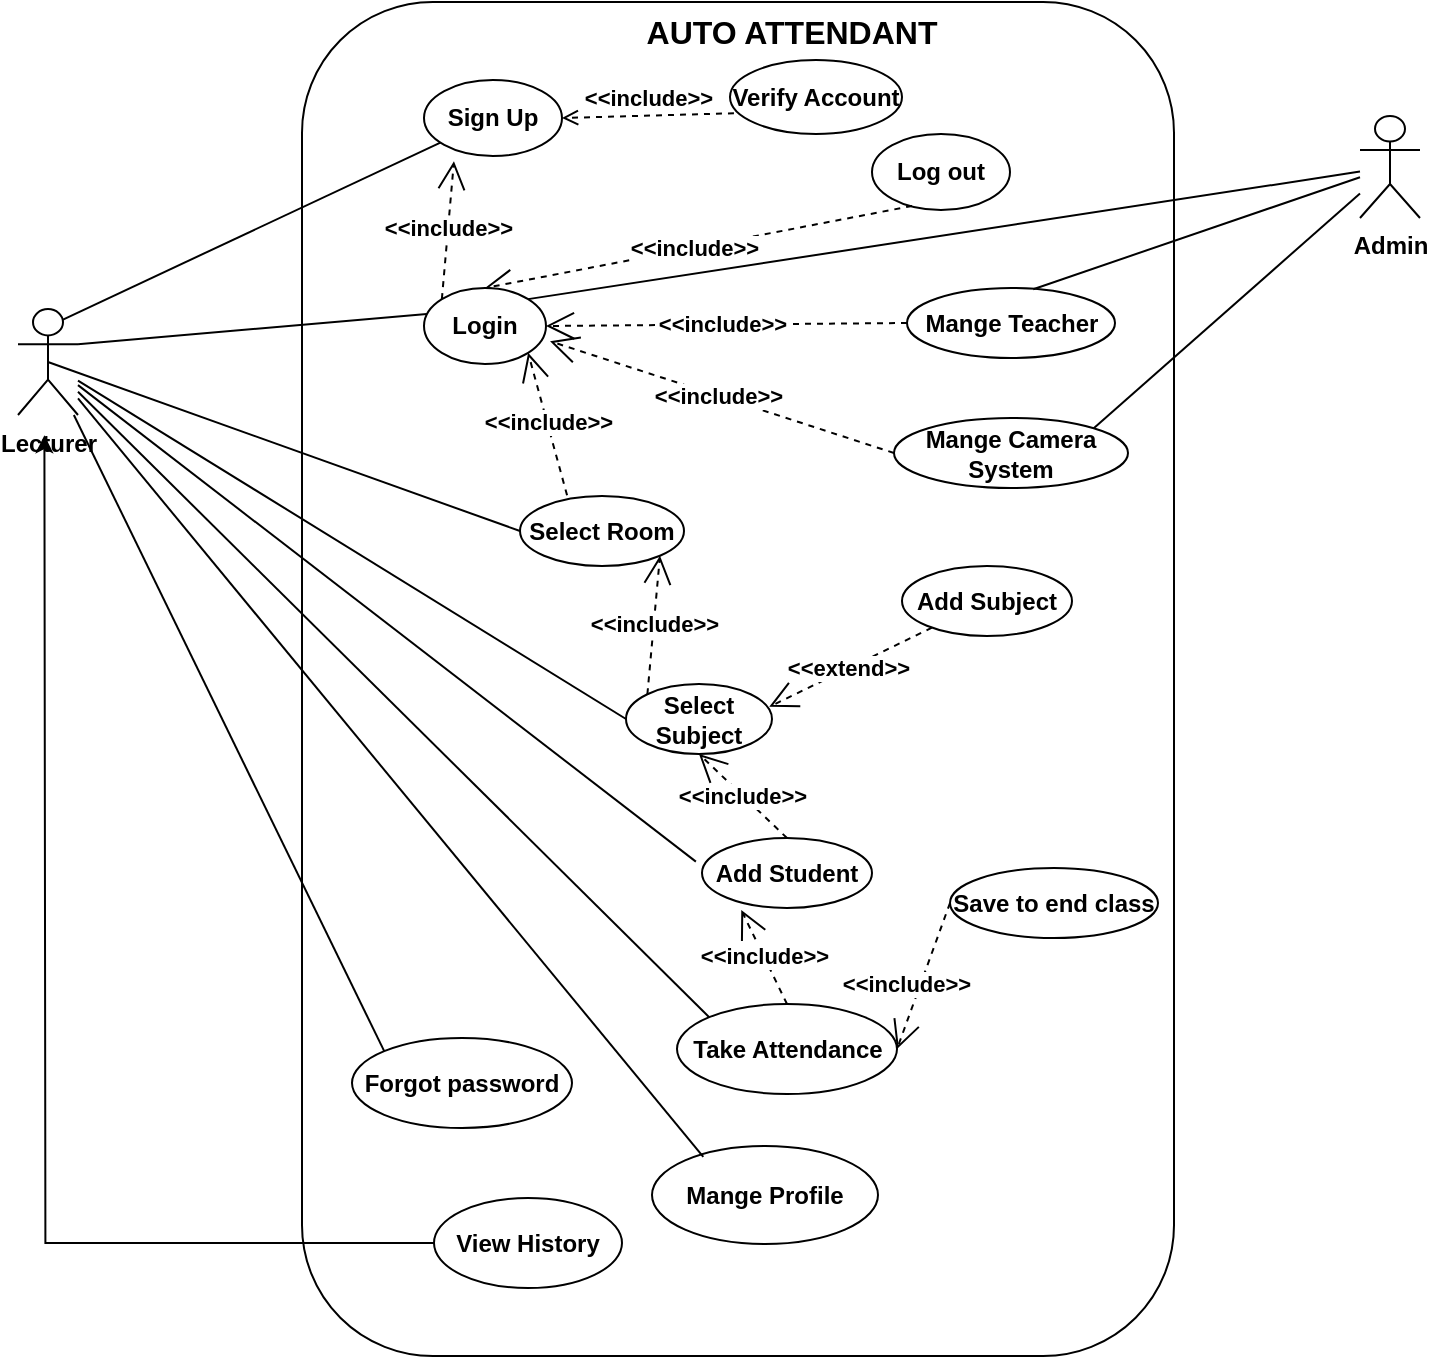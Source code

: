 <mxfile version="14.7.3" type="device"><diagram id="AMaNmGWPTcCbJ4yzSaIr" name="Page-1"><mxGraphModel dx="1038" dy="560" grid="0" gridSize="10" guides="1" tooltips="1" connect="1" arrows="1" fold="1" page="1" pageScale="1" pageWidth="827" pageHeight="1169" math="0" shadow="0"><root><mxCell id="0"/><mxCell id="1" parent="0"/><mxCell id="StNiWIDxFak-yXOfjpbf-3" value="" style="rounded=1;whiteSpace=wrap;html=1;fontStyle=1" parent="1" vertex="1"><mxGeometry x="218" y="24" width="436" height="677" as="geometry"/></mxCell><mxCell id="StNiWIDxFak-yXOfjpbf-4" value="&lt;span&gt;&lt;font style=&quot;font-size: 16px&quot;&gt;AUTO ATTENDANT&lt;/font&gt;&lt;/span&gt;" style="text;html=1;strokeColor=none;fillColor=none;align=center;verticalAlign=middle;whiteSpace=wrap;rounded=0;fontStyle=1" parent="1" vertex="1"><mxGeometry x="380" y="29" width="166" height="20" as="geometry"/></mxCell><mxCell id="StNiWIDxFak-yXOfjpbf-6" value="Admin" style="shape=umlActor;verticalLabelPosition=bottom;verticalAlign=top;html=1;outlineConnect=0;fontStyle=1" parent="1" vertex="1"><mxGeometry x="747" y="81" width="30" height="51" as="geometry"/></mxCell><mxCell id="StNiWIDxFak-yXOfjpbf-7" value="Lecturer" style="shape=umlActor;verticalLabelPosition=bottom;verticalAlign=top;html=1;outlineConnect=0;fontStyle=1" parent="1" vertex="1"><mxGeometry x="76" y="177.5" width="30" height="53" as="geometry"/></mxCell><mxCell id="StNiWIDxFak-yXOfjpbf-15" value="" style="endArrow=none;html=1;entryX=0.023;entryY=0.342;entryDx=0;entryDy=0;fontStyle=1;exitX=1;exitY=0.333;exitDx=0;exitDy=0;exitPerimeter=0;entryPerimeter=0;" parent="1" source="StNiWIDxFak-yXOfjpbf-7" target="StNiWIDxFak-yXOfjpbf-65" edge="1"><mxGeometry width="50" height="50" relative="1" as="geometry"><mxPoint x="166" y="142" as="sourcePoint"/><mxPoint x="281" y="187.5" as="targetPoint"/></mxGeometry></mxCell><mxCell id="StNiWIDxFak-yXOfjpbf-16" value="&lt;span&gt;Sign Up&lt;/span&gt;" style="ellipse;whiteSpace=wrap;html=1;fontStyle=1" parent="1" vertex="1"><mxGeometry x="279" y="63" width="69" height="38" as="geometry"/></mxCell><mxCell id="StNiWIDxFak-yXOfjpbf-22" value="&amp;lt;&amp;lt;include&amp;gt;&amp;gt;" style="endArrow=open;endSize=12;dashed=1;html=1;exitX=0;exitY=0;exitDx=0;exitDy=0;entryX=0.217;entryY=1.068;entryDx=0;entryDy=0;fontStyle=1;entryPerimeter=0;" parent="1" source="StNiWIDxFak-yXOfjpbf-65" target="StNiWIDxFak-yXOfjpbf-16" edge="1"><mxGeometry x="0.025" width="160" relative="1" as="geometry"><mxPoint x="288.899" y="176.014" as="sourcePoint"/><mxPoint x="349" y="148" as="targetPoint"/><mxPoint as="offset"/></mxGeometry></mxCell><mxCell id="StNiWIDxFak-yXOfjpbf-23" value="" style="endArrow=none;html=1;fontStyle=1;exitX=0.75;exitY=0.1;exitDx=0;exitDy=0;exitPerimeter=0;" parent="1" source="StNiWIDxFak-yXOfjpbf-7" target="StNiWIDxFak-yXOfjpbf-16" edge="1"><mxGeometry width="50" height="50" relative="1" as="geometry"><mxPoint x="161" y="138" as="sourcePoint"/><mxPoint x="292" y="137.5" as="targetPoint"/></mxGeometry></mxCell><mxCell id="StNiWIDxFak-yXOfjpbf-27" value="Select Subject" style="ellipse;whiteSpace=wrap;html=1;fontStyle=1" parent="1" vertex="1"><mxGeometry x="380" y="365" width="73" height="35" as="geometry"/></mxCell><mxCell id="StNiWIDxFak-yXOfjpbf-28" value="Select Room" style="ellipse;whiteSpace=wrap;html=1;fontStyle=1" parent="1" vertex="1"><mxGeometry x="327" y="271" width="82" height="35" as="geometry"/></mxCell><mxCell id="StNiWIDxFak-yXOfjpbf-30" value="Add Subject" style="ellipse;whiteSpace=wrap;html=1;fontStyle=1" parent="1" vertex="1"><mxGeometry x="518" y="306" width="85" height="35" as="geometry"/></mxCell><mxCell id="StNiWIDxFak-yXOfjpbf-32" value="Add Student" style="ellipse;whiteSpace=wrap;html=1;fontStyle=1" parent="1" vertex="1"><mxGeometry x="418" y="442" width="85" height="35" as="geometry"/></mxCell><mxCell id="StNiWIDxFak-yXOfjpbf-33" value="Take Attendance" style="ellipse;whiteSpace=wrap;html=1;fontStyle=1" parent="1" vertex="1"><mxGeometry x="405.5" y="525" width="110" height="45" as="geometry"/></mxCell><mxCell id="StNiWIDxFak-yXOfjpbf-34" value="" style="endArrow=none;html=1;entryX=0;entryY=0.5;entryDx=0;entryDy=0;fontStyle=1;exitX=0.5;exitY=0.5;exitDx=0;exitDy=0;exitPerimeter=0;" parent="1" source="StNiWIDxFak-yXOfjpbf-7" target="StNiWIDxFak-yXOfjpbf-28" edge="1"><mxGeometry width="50" height="50" relative="1" as="geometry"><mxPoint x="166" y="147" as="sourcePoint"/><mxPoint x="289" y="219.5" as="targetPoint"/></mxGeometry></mxCell><mxCell id="StNiWIDxFak-yXOfjpbf-35" value="&amp;lt;&amp;lt;include&amp;gt;&amp;gt;" style="endArrow=open;endSize=12;dashed=1;html=1;exitX=0;exitY=0;exitDx=0;exitDy=0;entryX=1;entryY=1;entryDx=0;entryDy=0;fontStyle=1" parent="1" source="StNiWIDxFak-yXOfjpbf-27" target="StNiWIDxFak-yXOfjpbf-28" edge="1"><mxGeometry x="0.025" width="160" relative="1" as="geometry"><mxPoint x="384" y="347" as="sourcePoint"/><mxPoint x="383" y="289" as="targetPoint"/><mxPoint as="offset"/></mxGeometry></mxCell><mxCell id="StNiWIDxFak-yXOfjpbf-36" value="&amp;lt;&amp;lt;include&amp;gt;&amp;gt;" style="endArrow=open;endSize=12;dashed=1;html=1;exitX=0.287;exitY=-0.011;exitDx=0;exitDy=0;exitPerimeter=0;entryX=1;entryY=1;entryDx=0;entryDy=0;fontStyle=1" parent="1" source="StNiWIDxFak-yXOfjpbf-28" target="StNiWIDxFak-yXOfjpbf-65" edge="1"><mxGeometry x="0.025" width="160" relative="1" as="geometry"><mxPoint x="363" y="262" as="sourcePoint"/><mxPoint x="320.984" y="204" as="targetPoint"/><mxPoint as="offset"/></mxGeometry></mxCell><mxCell id="StNiWIDxFak-yXOfjpbf-37" value="&amp;lt;&amp;lt;extend&amp;gt;&amp;gt;" style="endArrow=open;endSize=12;dashed=1;html=1;entryX=0.981;entryY=0.326;entryDx=0;entryDy=0;fontStyle=1;entryPerimeter=0;" parent="1" source="StNiWIDxFak-yXOfjpbf-30" target="StNiWIDxFak-yXOfjpbf-27" edge="1"><mxGeometry x="0.025" width="160" relative="1" as="geometry"><mxPoint x="344" y="380" as="sourcePoint"/><mxPoint x="343" y="322" as="targetPoint"/><mxPoint as="offset"/></mxGeometry></mxCell><mxCell id="StNiWIDxFak-yXOfjpbf-39" value="" style="endArrow=none;html=1;entryX=0;entryY=0.5;entryDx=0;entryDy=0;fontStyle=1" parent="1" source="StNiWIDxFak-yXOfjpbf-7" target="StNiWIDxFak-yXOfjpbf-27" edge="1"><mxGeometry width="50" height="50" relative="1" as="geometry"><mxPoint x="148" y="189" as="sourcePoint"/><mxPoint x="194.622" y="230.995" as="targetPoint"/></mxGeometry></mxCell><mxCell id="StNiWIDxFak-yXOfjpbf-40" value="" style="endArrow=none;html=1;entryX=-0.036;entryY=0.337;entryDx=0;entryDy=0;entryPerimeter=0;fontStyle=1" parent="1" source="StNiWIDxFak-yXOfjpbf-7" target="StNiWIDxFak-yXOfjpbf-32" edge="1"><mxGeometry width="50" height="50" relative="1" as="geometry"><mxPoint x="128" y="186" as="sourcePoint"/><mxPoint x="164.622" y="300.995" as="targetPoint"/></mxGeometry></mxCell><mxCell id="StNiWIDxFak-yXOfjpbf-41" value="" style="endArrow=none;html=1;entryX=0;entryY=0;entryDx=0;entryDy=0;fontStyle=1" parent="1" source="StNiWIDxFak-yXOfjpbf-7" target="StNiWIDxFak-yXOfjpbf-33" edge="1"><mxGeometry width="50" height="50" relative="1" as="geometry"><mxPoint x="140" y="186" as="sourcePoint"/><mxPoint x="159.002" y="253.895" as="targetPoint"/></mxGeometry></mxCell><mxCell id="StNiWIDxFak-yXOfjpbf-42" value="&amp;lt;&amp;lt;include&amp;gt;&amp;gt;" style="endArrow=open;endSize=12;dashed=1;html=1;exitX=0.5;exitY=0;exitDx=0;exitDy=0;entryX=0.5;entryY=1;entryDx=0;entryDy=0;fontStyle=1" parent="1" source="StNiWIDxFak-yXOfjpbf-32" target="StNiWIDxFak-yXOfjpbf-27" edge="1"><mxGeometry x="0.025" width="160" relative="1" as="geometry"><mxPoint x="473.997" y="442.522" as="sourcePoint"/><mxPoint x="481.758" y="373.004" as="targetPoint"/><mxPoint as="offset"/></mxGeometry></mxCell><mxCell id="StNiWIDxFak-yXOfjpbf-44" value="&amp;lt;&amp;lt;include&amp;gt;&amp;gt;" style="endArrow=open;endSize=12;dashed=1;html=1;entryX=0.231;entryY=1.029;entryDx=0;entryDy=0;entryPerimeter=0;exitX=0.5;exitY=0;exitDx=0;exitDy=0;fontStyle=1" parent="1" source="StNiWIDxFak-yXOfjpbf-33" target="StNiWIDxFak-yXOfjpbf-32" edge="1"><mxGeometry x="0.025" width="160" relative="1" as="geometry"><mxPoint x="534.473" y="489.0" as="sourcePoint"/><mxPoint x="456.005" y="534.705" as="targetPoint"/><mxPoint as="offset"/></mxGeometry></mxCell><mxCell id="StNiWIDxFak-yXOfjpbf-45" value="" style="endArrow=none;html=1;exitX=1;exitY=0;exitDx=0;exitDy=0;fontStyle=1" parent="1" source="StNiWIDxFak-yXOfjpbf-65" target="StNiWIDxFak-yXOfjpbf-6" edge="1"><mxGeometry width="50" height="50" relative="1" as="geometry"><mxPoint x="316" y="177.5" as="sourcePoint"/><mxPoint x="683.962" y="142.34" as="targetPoint"/></mxGeometry></mxCell><mxCell id="StNiWIDxFak-yXOfjpbf-48" value="Mange Teacher" style="ellipse;whiteSpace=wrap;html=1;fontStyle=1" parent="1" vertex="1"><mxGeometry x="520.5" y="167" width="104" height="35" as="geometry"/></mxCell><mxCell id="StNiWIDxFak-yXOfjpbf-49" value="Mange Camera System" style="ellipse;whiteSpace=wrap;html=1;fontStyle=1" parent="1" vertex="1"><mxGeometry x="514" y="232" width="117" height="35" as="geometry"/></mxCell><mxCell id="StNiWIDxFak-yXOfjpbf-50" value="" style="endArrow=none;html=1;exitX=0.607;exitY=0.017;exitDx=0;exitDy=0;exitPerimeter=0;fontStyle=1" parent="1" source="StNiWIDxFak-yXOfjpbf-48" target="StNiWIDxFak-yXOfjpbf-6" edge="1"><mxGeometry width="50" height="50" relative="1" as="geometry"><mxPoint x="594" y="164" as="sourcePoint"/><mxPoint x="715.962" y="128.84" as="targetPoint"/></mxGeometry></mxCell><mxCell id="StNiWIDxFak-yXOfjpbf-51" value="" style="endArrow=none;html=1;exitX=1;exitY=0;exitDx=0;exitDy=0;fontStyle=1" parent="1" source="StNiWIDxFak-yXOfjpbf-49" target="StNiWIDxFak-yXOfjpbf-6" edge="1"><mxGeometry width="50" height="50" relative="1" as="geometry"><mxPoint x="655.04" y="230.16" as="sourcePoint"/><mxPoint x="777.002" y="195.0" as="targetPoint"/></mxGeometry></mxCell><mxCell id="StNiWIDxFak-yXOfjpbf-52" value="&amp;lt;&amp;lt;include&amp;gt;&amp;gt;" style="endArrow=open;endSize=12;dashed=1;html=1;exitX=0;exitY=0.5;exitDx=0;exitDy=0;entryX=1;entryY=0.5;entryDx=0;entryDy=0;fontStyle=1" parent="1" source="StNiWIDxFak-yXOfjpbf-48" target="StNiWIDxFak-yXOfjpbf-65" edge="1"><mxGeometry x="0.025" width="160" relative="1" as="geometry"><mxPoint x="450.554" y="230.615" as="sourcePoint"/><mxPoint x="337" y="187.5" as="targetPoint"/><mxPoint as="offset"/></mxGeometry></mxCell><mxCell id="StNiWIDxFak-yXOfjpbf-53" value="&amp;lt;&amp;lt;include&amp;gt;&amp;gt;" style="endArrow=open;endSize=12;dashed=1;html=1;exitX=0;exitY=0.5;exitDx=0;exitDy=0;entryX=1.033;entryY=0.7;entryDx=0;entryDy=0;fontStyle=1;entryPerimeter=0;" parent="1" source="StNiWIDxFak-yXOfjpbf-49" target="StNiWIDxFak-yXOfjpbf-65" edge="1"><mxGeometry x="0.025" width="160" relative="1" as="geometry"><mxPoint x="437.274" y="260.615" as="sourcePoint"/><mxPoint x="329.101" y="198.986" as="targetPoint"/><mxPoint as="offset"/></mxGeometry></mxCell><mxCell id="StNiWIDxFak-yXOfjpbf-54" value="Save to end class" style="ellipse;whiteSpace=wrap;html=1;fontStyle=1" parent="1" vertex="1"><mxGeometry x="542" y="457" width="104" height="35" as="geometry"/></mxCell><mxCell id="StNiWIDxFak-yXOfjpbf-55" value="&amp;lt;&amp;lt;include&amp;gt;&amp;gt;" style="endArrow=open;endSize=12;dashed=1;html=1;entryX=1;entryY=0.5;entryDx=0;entryDy=0;exitX=0;exitY=0.5;exitDx=0;exitDy=0;fontStyle=1" parent="1" source="StNiWIDxFak-yXOfjpbf-54" target="StNiWIDxFak-yXOfjpbf-33" edge="1"><mxGeometry x="0.19" y="-7" width="160" relative="1" as="geometry"><mxPoint x="518" y="492" as="sourcePoint"/><mxPoint x="444" y="546" as="targetPoint"/><mxPoint as="offset"/></mxGeometry></mxCell><mxCell id="StNiWIDxFak-yXOfjpbf-58" value="Mange Profile" style="ellipse;whiteSpace=wrap;html=1;fontStyle=1" parent="1" vertex="1"><mxGeometry x="393" y="596" width="113" height="49" as="geometry"/></mxCell><mxCell id="StNiWIDxFak-yXOfjpbf-59" value="" style="endArrow=none;html=1;entryX=0.227;entryY=0.111;entryDx=0;entryDy=0;fontStyle=1;entryPerimeter=0;" parent="1" source="StNiWIDxFak-yXOfjpbf-7" target="StNiWIDxFak-yXOfjpbf-58" edge="1"><mxGeometry width="50" height="50" relative="1" as="geometry"><mxPoint x="79" y="254.0" as="sourcePoint"/><mxPoint x="323.675" y="576.97" as="targetPoint"/></mxGeometry></mxCell><mxCell id="StNiWIDxFak-yXOfjpbf-61" value="&lt;span&gt;Log out&lt;/span&gt;" style="ellipse;whiteSpace=wrap;html=1;fontStyle=1" parent="1" vertex="1"><mxGeometry x="503" y="90" width="69" height="38" as="geometry"/></mxCell><mxCell id="StNiWIDxFak-yXOfjpbf-62" value="Forgot password" style="ellipse;whiteSpace=wrap;html=1;fontStyle=1" parent="1" vertex="1"><mxGeometry x="243" y="542" width="110" height="45" as="geometry"/></mxCell><mxCell id="StNiWIDxFak-yXOfjpbf-63" value="" style="endArrow=none;html=1;entryX=0;entryY=0;entryDx=0;entryDy=0;fontStyle=1;" parent="1" source="StNiWIDxFak-yXOfjpbf-7" target="StNiWIDxFak-yXOfjpbf-62" edge="1"><mxGeometry width="50" height="50" relative="1" as="geometry"><mxPoint x="77.03" y="253.001" as="sourcePoint"/><mxPoint x="295" y="624.435" as="targetPoint"/></mxGeometry></mxCell><mxCell id="StNiWIDxFak-yXOfjpbf-64" value="&amp;lt;&amp;lt;include&amp;gt;&amp;gt;" style="endArrow=open;endSize=12;dashed=1;html=1;exitX=0.29;exitY=0.947;exitDx=0;exitDy=0;entryX=0.5;entryY=0;entryDx=0;entryDy=0;fontStyle=1;exitPerimeter=0;" parent="1" source="StNiWIDxFak-yXOfjpbf-61" target="StNiWIDxFak-yXOfjpbf-65" edge="1"><mxGeometry x="0.025" width="160" relative="1" as="geometry"><mxPoint x="392.999" y="156.434" as="sourcePoint"/><mxPoint x="309" y="171" as="targetPoint"/><mxPoint as="offset"/></mxGeometry></mxCell><mxCell id="StNiWIDxFak-yXOfjpbf-65" value="&lt;span&gt;Login&lt;/span&gt;" style="ellipse;whiteSpace=wrap;html=1;fontStyle=1" parent="1" vertex="1"><mxGeometry x="279" y="167" width="61" height="38" as="geometry"/></mxCell><mxCell id="zuFxsmISSNYpR4obFM3P-1" value="&lt;b&gt;Verify Account&lt;/b&gt;" style="ellipse;whiteSpace=wrap;html=1;" vertex="1" parent="1"><mxGeometry x="432" y="53" width="86" height="37" as="geometry"/></mxCell><mxCell id="zuFxsmISSNYpR4obFM3P-15" value="&lt;b&gt;&amp;lt;&amp;lt;include&amp;gt;&amp;gt;&lt;/b&gt;" style="html=1;verticalAlign=bottom;labelBackgroundColor=none;endArrow=open;endFill=0;dashed=1;entryX=1;entryY=0.5;entryDx=0;entryDy=0;exitX=0.023;exitY=0.719;exitDx=0;exitDy=0;exitPerimeter=0;" edge="1" parent="1" source="zuFxsmISSNYpR4obFM3P-1" target="StNiWIDxFak-yXOfjpbf-16"><mxGeometry width="160" relative="1" as="geometry"><mxPoint x="361" y="119" as="sourcePoint"/><mxPoint x="466" y="119" as="targetPoint"/></mxGeometry></mxCell><mxCell id="zuFxsmISSNYpR4obFM3P-18" style="edgeStyle=orthogonalEdgeStyle;rounded=0;orthogonalLoop=1;jettySize=auto;html=1;" edge="1" parent="1" source="zuFxsmISSNYpR4obFM3P-16"><mxGeometry relative="1" as="geometry"><mxPoint x="89.2" y="240.6" as="targetPoint"/></mxGeometry></mxCell><mxCell id="zuFxsmISSNYpR4obFM3P-16" value="&lt;b&gt;View History&lt;/b&gt;" style="ellipse;whiteSpace=wrap;html=1;" vertex="1" parent="1"><mxGeometry x="284" y="622" width="94" height="45" as="geometry"/></mxCell></root></mxGraphModel></diagram></mxfile>